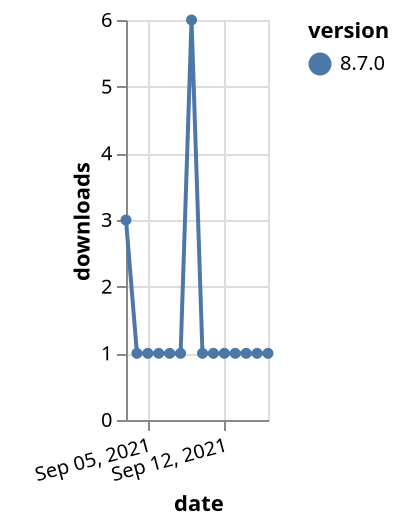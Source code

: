 {"$schema": "https://vega.github.io/schema/vega-lite/v5.json", "description": "A simple bar chart with embedded data.", "data": {"values": [{"date": "2021-09-03", "total": 496, "delta": 3, "version": "8.7.0"}, {"date": "2021-09-04", "total": 497, "delta": 1, "version": "8.7.0"}, {"date": "2021-09-05", "total": 498, "delta": 1, "version": "8.7.0"}, {"date": "2021-09-06", "total": 499, "delta": 1, "version": "8.7.0"}, {"date": "2021-09-07", "total": 500, "delta": 1, "version": "8.7.0"}, {"date": "2021-09-08", "total": 501, "delta": 1, "version": "8.7.0"}, {"date": "2021-09-09", "total": 507, "delta": 6, "version": "8.7.0"}, {"date": "2021-09-10", "total": 508, "delta": 1, "version": "8.7.0"}, {"date": "2021-09-11", "total": 509, "delta": 1, "version": "8.7.0"}, {"date": "2021-09-12", "total": 510, "delta": 1, "version": "8.7.0"}, {"date": "2021-09-13", "total": 511, "delta": 1, "version": "8.7.0"}, {"date": "2021-09-14", "total": 512, "delta": 1, "version": "8.7.0"}, {"date": "2021-09-15", "total": 513, "delta": 1, "version": "8.7.0"}, {"date": "2021-09-16", "total": 514, "delta": 1, "version": "8.7.0"}]}, "width": "container", "mark": {"type": "line", "point": {"filled": true}}, "encoding": {"x": {"field": "date", "type": "temporal", "timeUnit": "yearmonthdate", "title": "date", "axis": {"labelAngle": -15}}, "y": {"field": "delta", "type": "quantitative", "title": "downloads"}, "color": {"field": "version", "type": "nominal"}, "tooltip": {"field": "delta"}}}